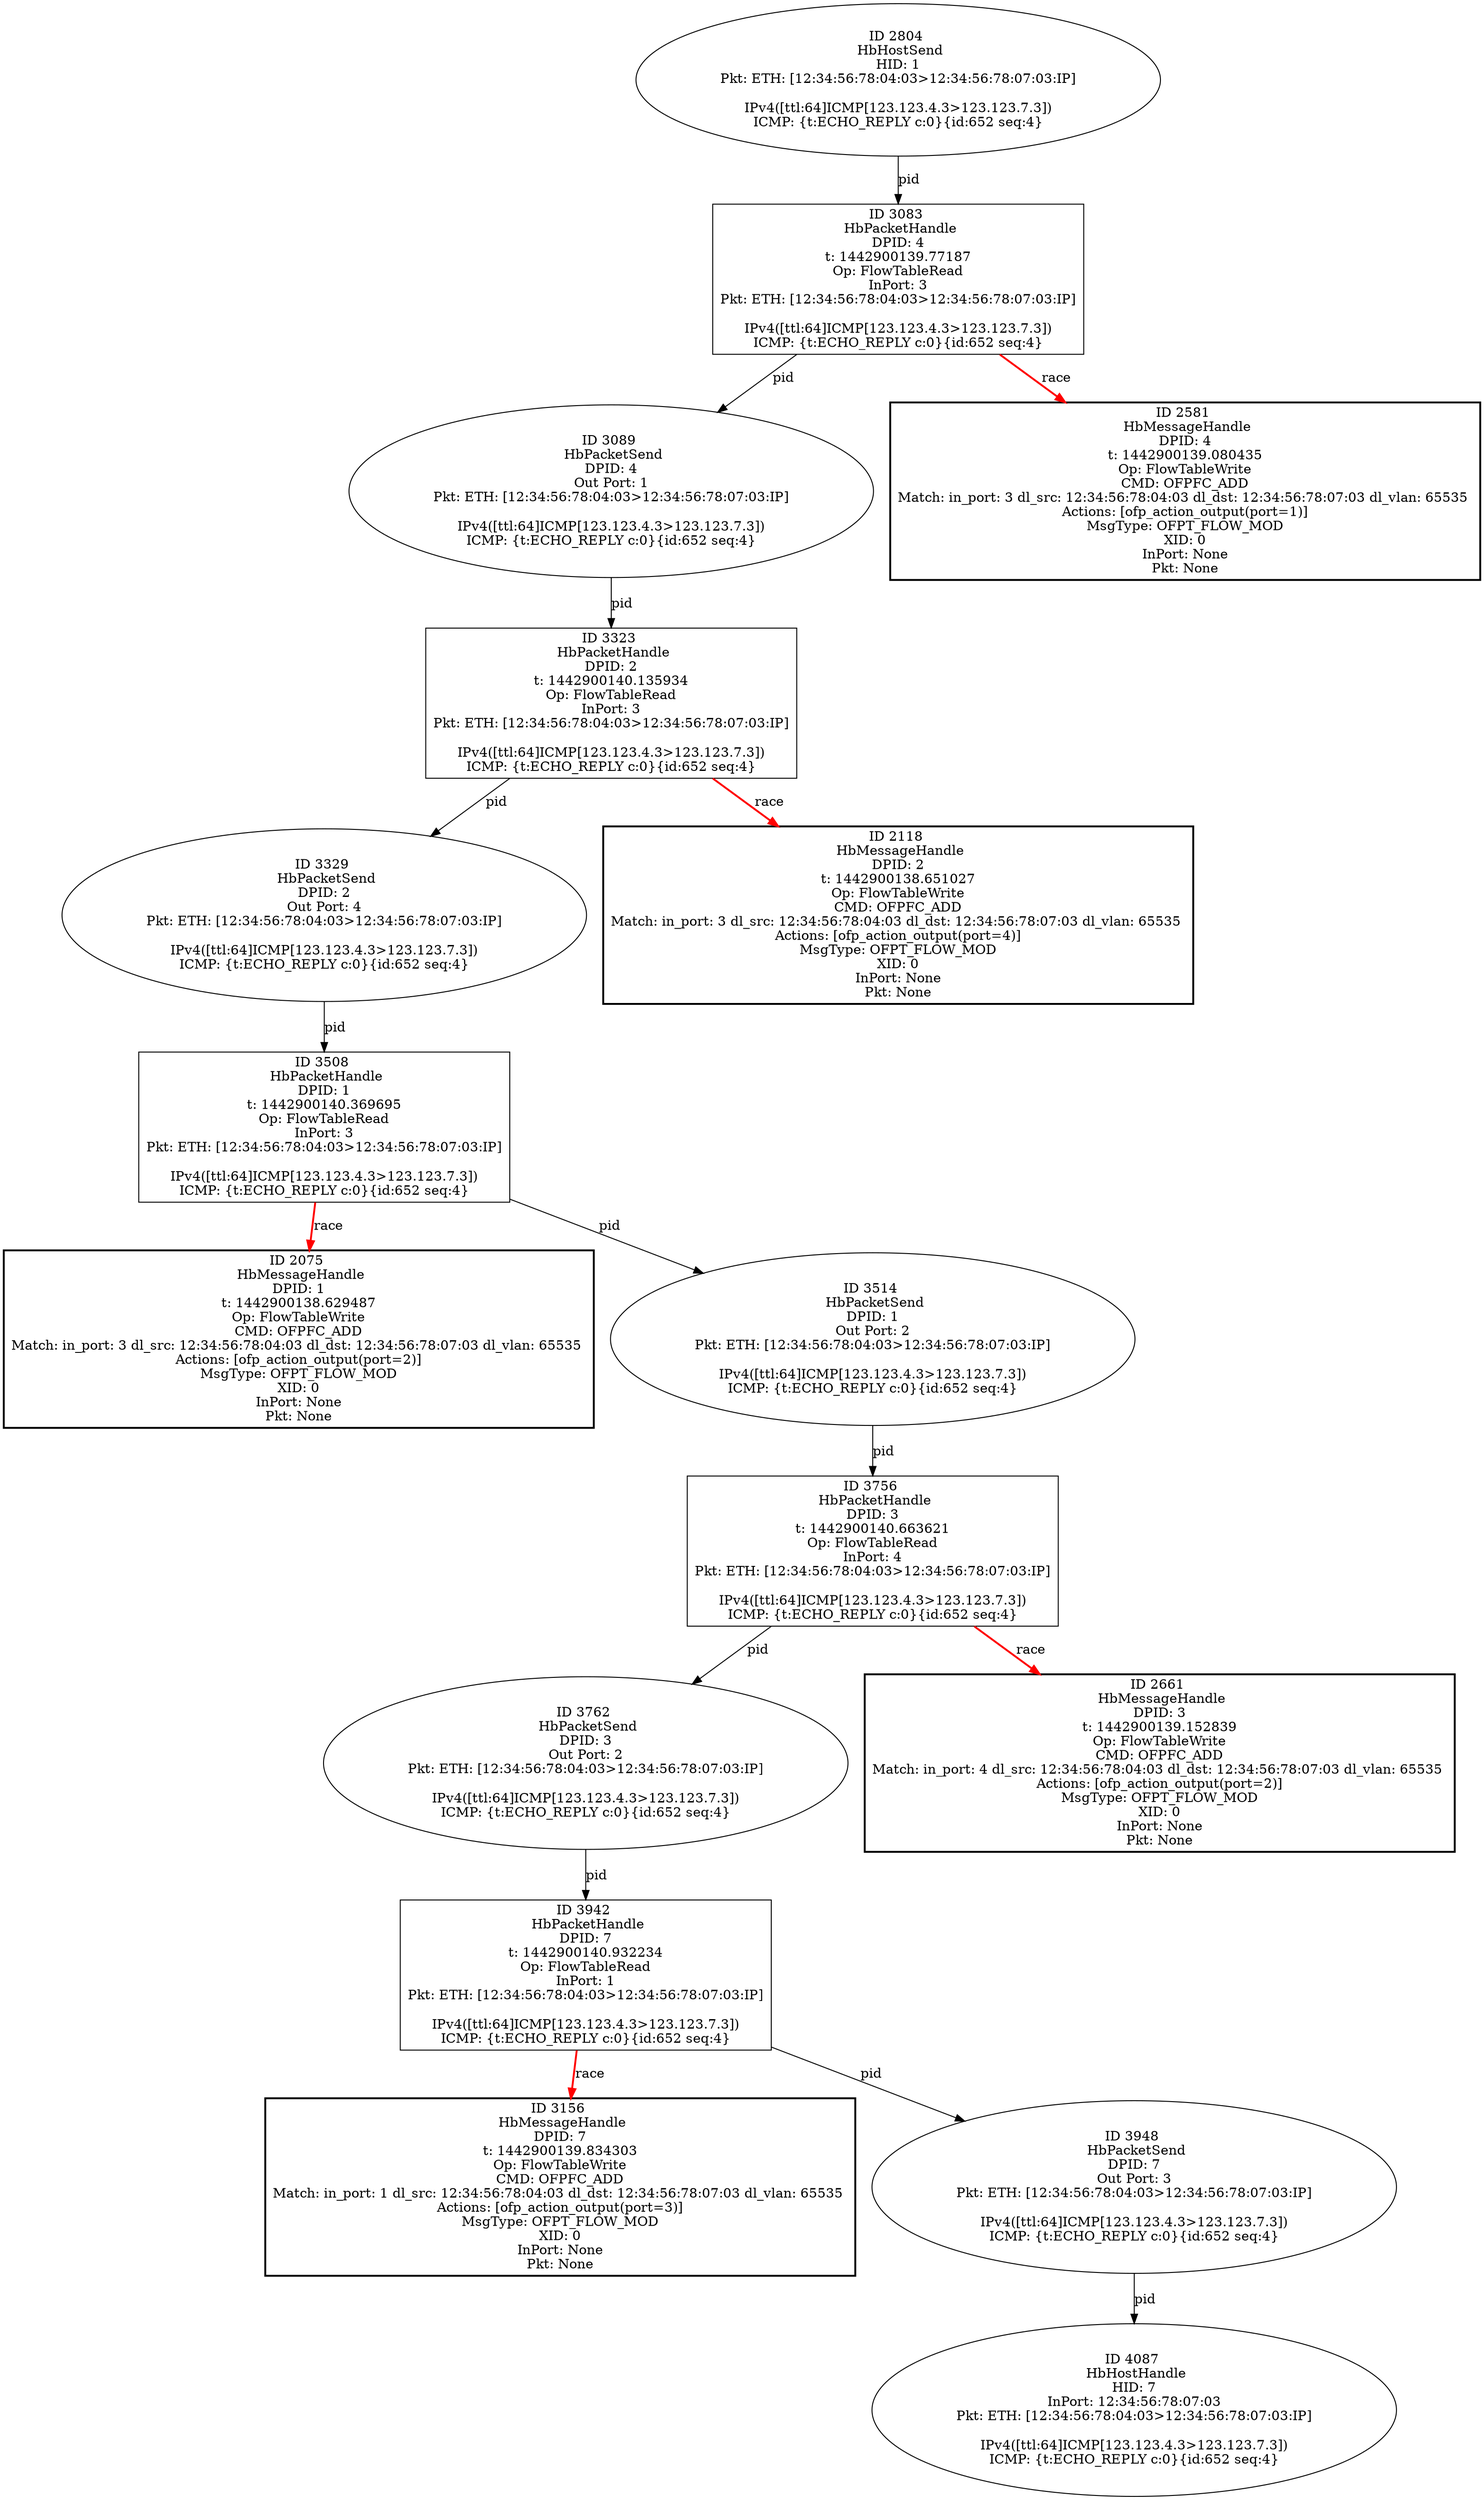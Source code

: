 strict digraph G {
3156 [shape=box, style=bold, event=<hb_events.HbMessageHandle object at 0x10b5f7ad0>, label="ID 3156 
 HbMessageHandle
DPID: 7
t: 1442900139.834303
Op: FlowTableWrite
CMD: OFPFC_ADD
Match: in_port: 1 dl_src: 12:34:56:78:04:03 dl_dst: 12:34:56:78:07:03 dl_vlan: 65535 
Actions: [ofp_action_output(port=3)]
MsgType: OFPT_FLOW_MOD
XID: 0
InPort: None
Pkt: None"];
3329 [shape=oval, event=<hb_events.HbPacketSend object at 0x10b6c6c10>, label="ID 3329 
 HbPacketSend
DPID: 2
Out Port: 4
Pkt: ETH: [12:34:56:78:04:03>12:34:56:78:07:03:IP]

IPv4([ttl:64]ICMP[123.123.4.3>123.123.7.3])
ICMP: {t:ECHO_REPLY c:0}{id:652 seq:4}"];
2075 [shape=box, style=bold, event=<hb_events.HbMessageHandle object at 0x10aed9310>, label="ID 2075 
 HbMessageHandle
DPID: 1
t: 1442900138.629487
Op: FlowTableWrite
CMD: OFPFC_ADD
Match: in_port: 3 dl_src: 12:34:56:78:04:03 dl_dst: 12:34:56:78:07:03 dl_vlan: 65535 
Actions: [ofp_action_output(port=2)]
MsgType: OFPT_FLOW_MOD
XID: 0
InPort: None
Pkt: None"];
2118 [shape=box, style=bold, event=<hb_events.HbMessageHandle object at 0x10afe3910>, label="ID 2118 
 HbMessageHandle
DPID: 2
t: 1442900138.651027
Op: FlowTableWrite
CMD: OFPFC_ADD
Match: in_port: 3 dl_src: 12:34:56:78:04:03 dl_dst: 12:34:56:78:07:03 dl_vlan: 65535 
Actions: [ofp_action_output(port=4)]
MsgType: OFPT_FLOW_MOD
XID: 0
InPort: None
Pkt: None"];
3942 [shape=box, event=<hb_events.HbPacketHandle object at 0x10b95fc10>, label="ID 3942 
 HbPacketHandle
DPID: 7
t: 1442900140.932234
Op: FlowTableRead
InPort: 1
Pkt: ETH: [12:34:56:78:04:03>12:34:56:78:07:03:IP]

IPv4([ttl:64]ICMP[123.123.4.3>123.123.7.3])
ICMP: {t:ECHO_REPLY c:0}{id:652 seq:4}"];
3948 [shape=oval, event=<hb_events.HbPacketSend object at 0x10b980710>, label="ID 3948 
 HbPacketSend
DPID: 7
Out Port: 3
Pkt: ETH: [12:34:56:78:04:03>12:34:56:78:07:03:IP]

IPv4([ttl:64]ICMP[123.123.4.3>123.123.7.3])
ICMP: {t:ECHO_REPLY c:0}{id:652 seq:4}"];
3083 [shape=box, event=<hb_events.HbPacketHandle object at 0x10abcc910>, label="ID 3083 
 HbPacketHandle
DPID: 4
t: 1442900139.77187
Op: FlowTableRead
InPort: 3
Pkt: ETH: [12:34:56:78:04:03>12:34:56:78:07:03:IP]

IPv4([ttl:64]ICMP[123.123.4.3>123.123.7.3])
ICMP: {t:ECHO_REPLY c:0}{id:652 seq:4}"];
3756 [shape=box, event=<hb_events.HbPacketHandle object at 0x10b884b50>, label="ID 3756 
 HbPacketHandle
DPID: 3
t: 1442900140.663621
Op: FlowTableRead
InPort: 4
Pkt: ETH: [12:34:56:78:04:03>12:34:56:78:07:03:IP]

IPv4([ttl:64]ICMP[123.123.4.3>123.123.7.3])
ICMP: {t:ECHO_REPLY c:0}{id:652 seq:4}"];
3089 [shape=oval, event=<hb_events.HbPacketSend object at 0x10b59e810>, label="ID 3089 
 HbPacketSend
DPID: 4
Out Port: 1
Pkt: ETH: [12:34:56:78:04:03>12:34:56:78:07:03:IP]

IPv4([ttl:64]ICMP[123.123.4.3>123.123.7.3])
ICMP: {t:ECHO_REPLY c:0}{id:652 seq:4}"];
3762 [shape=oval, event=<hb_events.HbPacketSend object at 0x10b8ab050>, label="ID 3762 
 HbPacketSend
DPID: 3
Out Port: 2
Pkt: ETH: [12:34:56:78:04:03>12:34:56:78:07:03:IP]

IPv4([ttl:64]ICMP[123.123.4.3>123.123.7.3])
ICMP: {t:ECHO_REPLY c:0}{id:652 seq:4}"];
2804 [shape=oval, event=<hb_events.HbHostSend object at 0x10b2e58d0>, label="ID 2804 
 HbHostSend
HID: 1
Pkt: ETH: [12:34:56:78:04:03>12:34:56:78:07:03:IP]

IPv4([ttl:64]ICMP[123.123.4.3>123.123.7.3])
ICMP: {t:ECHO_REPLY c:0}{id:652 seq:4}"];
2581 [shape=box, style=bold, event=<hb_events.HbMessageHandle object at 0x10b199150>, label="ID 2581 
 HbMessageHandle
DPID: 4
t: 1442900139.080435
Op: FlowTableWrite
CMD: OFPFC_ADD
Match: in_port: 3 dl_src: 12:34:56:78:04:03 dl_dst: 12:34:56:78:07:03 dl_vlan: 65535 
Actions: [ofp_action_output(port=1)]
MsgType: OFPT_FLOW_MOD
XID: 0
InPort: None
Pkt: None"];
4087 [shape=oval, event=<hb_events.HbHostHandle object at 0x10ba088d0>, label="ID 4087 
 HbHostHandle
HID: 7
InPort: 12:34:56:78:07:03
Pkt: ETH: [12:34:56:78:04:03>12:34:56:78:07:03:IP]

IPv4([ttl:64]ICMP[123.123.4.3>123.123.7.3])
ICMP: {t:ECHO_REPLY c:0}{id:652 seq:4}"];
3508 [shape=box, event=<hb_events.HbPacketHandle object at 0x10b774ed0>, label="ID 3508 
 HbPacketHandle
DPID: 1
t: 1442900140.369695
Op: FlowTableRead
InPort: 3
Pkt: ETH: [12:34:56:78:04:03>12:34:56:78:07:03:IP]

IPv4([ttl:64]ICMP[123.123.4.3>123.123.7.3])
ICMP: {t:ECHO_REPLY c:0}{id:652 seq:4}"];
3514 [shape=oval, event=<hb_events.HbPacketSend object at 0x10b77a2d0>, label="ID 3514 
 HbPacketSend
DPID: 1
Out Port: 2
Pkt: ETH: [12:34:56:78:04:03>12:34:56:78:07:03:IP]

IPv4([ttl:64]ICMP[123.123.4.3>123.123.7.3])
ICMP: {t:ECHO_REPLY c:0}{id:652 seq:4}"];
3323 [shape=box, event=<hb_events.HbPacketHandle object at 0x10b6c6590>, label="ID 3323 
 HbPacketHandle
DPID: 2
t: 1442900140.135934
Op: FlowTableRead
InPort: 3
Pkt: ETH: [12:34:56:78:04:03>12:34:56:78:07:03:IP]

IPv4([ttl:64]ICMP[123.123.4.3>123.123.7.3])
ICMP: {t:ECHO_REPLY c:0}{id:652 seq:4}"];
2661 [shape=box, style=bold, event=<hb_events.HbMessageHandle object at 0x10b25b390>, label="ID 2661 
 HbMessageHandle
DPID: 3
t: 1442900139.152839
Op: FlowTableWrite
CMD: OFPFC_ADD
Match: in_port: 4 dl_src: 12:34:56:78:04:03 dl_dst: 12:34:56:78:07:03 dl_vlan: 65535 
Actions: [ofp_action_output(port=2)]
MsgType: OFPT_FLOW_MOD
XID: 0
InPort: None
Pkt: None"];
3329 -> 3508  [rel=pid, label=pid];
3942 -> 3156  [harmful=True, color=red, style=bold, rel=race, label=race];
3942 -> 3948  [rel=pid, label=pid];
3948 -> 4087  [rel=pid, label=pid];
3083 -> 3089  [rel=pid, label=pid];
3083 -> 2581  [harmful=True, color=red, style=bold, rel=race, label=race];
3756 -> 3762  [rel=pid, label=pid];
3756 -> 2661  [harmful=True, color=red, style=bold, rel=race, label=race];
3089 -> 3323  [rel=pid, label=pid];
3762 -> 3942  [rel=pid, label=pid];
2804 -> 3083  [rel=pid, label=pid];
3508 -> 3514  [rel=pid, label=pid];
3508 -> 2075  [harmful=True, color=red, style=bold, rel=race, label=race];
3514 -> 3756  [rel=pid, label=pid];
3323 -> 3329  [rel=pid, label=pid];
3323 -> 2118  [harmful=True, color=red, style=bold, rel=race, label=race];
}
